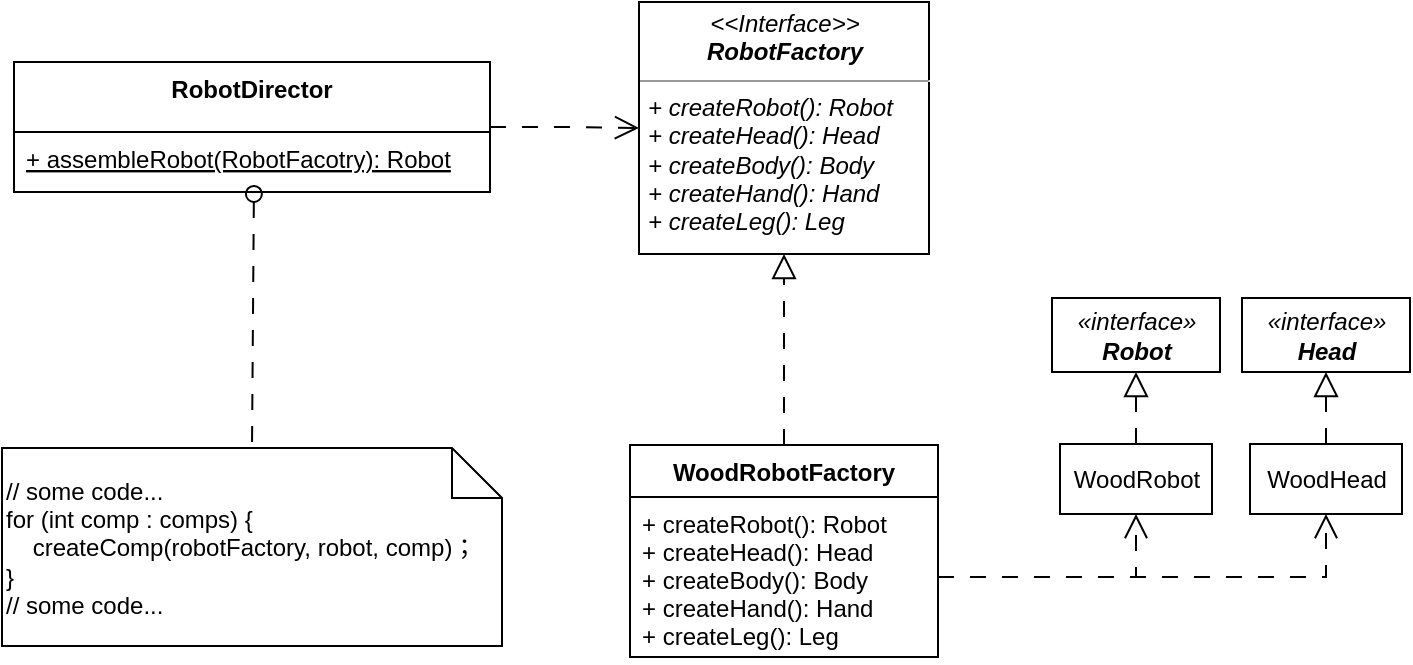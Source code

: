 <mxfile version="21.1.9" type="device">
  <diagram id="C5RBs43oDa-KdzZeNtuy" name="Page-1">
    <mxGraphModel dx="1194" dy="738" grid="0" gridSize="10" guides="1" tooltips="1" connect="1" arrows="1" fold="1" page="1" pageScale="1" pageWidth="827" pageHeight="1169" math="0" shadow="0">
      <root>
        <mxCell id="WIyWlLk6GJQsqaUBKTNV-0" />
        <mxCell id="WIyWlLk6GJQsqaUBKTNV-1" parent="WIyWlLk6GJQsqaUBKTNV-0" />
        <mxCell id="hzo_TGVIDgafTTq2jEPT-28" value="&lt;p style=&quot;margin:0px;margin-top:4px;text-align:center;&quot;&gt;&lt;i&gt;&amp;lt;&amp;lt;Interface&amp;gt;&amp;gt;&lt;/i&gt;&lt;br&gt;&lt;b&gt;&lt;i&gt;RobotFactory&lt;/i&gt;&lt;/b&gt;&lt;/p&gt;&lt;hr size=&quot;1&quot;&gt;&lt;p style=&quot;margin:0px;margin-left:4px;&quot;&gt;&lt;/p&gt;&lt;p style=&quot;margin:0px;margin-left:4px;&quot;&gt;&lt;i&gt;+ createRobot(): Robot&lt;/i&gt;&lt;/p&gt;&lt;p style=&quot;margin:0px;margin-left:4px;&quot;&gt;&lt;i&gt;+ createHead&lt;span style=&quot;background-color: initial;&quot;&gt;(): Head&lt;/span&gt;&lt;/i&gt;&lt;/p&gt;&lt;p style=&quot;border-color: var(--border-color); margin: 0px 0px 0px 4px;&quot;&gt;&lt;i&gt;+ createBody(): Body&lt;/i&gt;&lt;/p&gt;&lt;p style=&quot;border-color: var(--border-color); margin: 0px 0px 0px 4px;&quot;&gt;&lt;i&gt;+ createHand(): Hand&lt;/i&gt;&lt;/p&gt;&lt;p style=&quot;border-color: var(--border-color); margin: 0px 0px 0px 4px;&quot;&gt;&lt;i&gt;+ createLeg(): Leg&lt;/i&gt;&lt;/p&gt;" style="verticalAlign=top;align=left;overflow=fill;fontSize=12;fontFamily=Helvetica;html=1;" parent="WIyWlLk6GJQsqaUBKTNV-1" vertex="1">
          <mxGeometry x="375.5" y="237" width="145" height="126" as="geometry" />
        </mxCell>
        <mxCell id="hzo_TGVIDgafTTq2jEPT-30" value="RobotDirector" style="swimlane;fontStyle=1;align=center;verticalAlign=top;childLayout=stackLayout;horizontal=1;startSize=35;horizontalStack=0;resizeParent=1;resizeParentMax=0;resizeLast=0;collapsible=1;marginBottom=0;" parent="WIyWlLk6GJQsqaUBKTNV-1" vertex="1">
          <mxGeometry x="63" y="267" width="238" height="65" as="geometry" />
        </mxCell>
        <mxCell id="hzo_TGVIDgafTTq2jEPT-33" value="+ assembleRobot(RobotFacotry): Robot" style="text;strokeColor=none;fillColor=none;align=left;verticalAlign=top;spacingLeft=4;spacingRight=4;overflow=hidden;rotatable=0;points=[[0,0.5],[1,0.5]];portConstraint=eastwest;fontStyle=4" parent="hzo_TGVIDgafTTq2jEPT-30" vertex="1">
          <mxGeometry y="35" width="238" height="30" as="geometry" />
        </mxCell>
        <mxCell id="hzo_TGVIDgafTTq2jEPT-34" value="WoodRobotFactory" style="swimlane;fontStyle=1;align=center;verticalAlign=top;childLayout=stackLayout;horizontal=1;startSize=26;horizontalStack=0;resizeParent=1;resizeParentMax=0;resizeLast=0;collapsible=1;marginBottom=0;" parent="WIyWlLk6GJQsqaUBKTNV-1" vertex="1">
          <mxGeometry x="371" y="458.5" width="154" height="106" as="geometry" />
        </mxCell>
        <mxCell id="hzo_TGVIDgafTTq2jEPT-35" value="+ createRobot(): Robot&#xa;+ createHead(): Head&#xa;+ createBody(): Body&#xa;+ createHand(): Hand&#xa;+ createLeg(): Leg" style="text;strokeColor=none;fillColor=none;align=left;verticalAlign=top;spacingLeft=4;spacingRight=4;overflow=hidden;rotatable=0;points=[[0,0.5],[1,0.5]];portConstraint=eastwest;" parent="hzo_TGVIDgafTTq2jEPT-34" vertex="1">
          <mxGeometry y="26" width="154" height="80" as="geometry" />
        </mxCell>
        <mxCell id="hzo_TGVIDgafTTq2jEPT-59" value="WoodRobot" style="html=1;" parent="WIyWlLk6GJQsqaUBKTNV-1" vertex="1">
          <mxGeometry x="586" y="458" width="76" height="35" as="geometry" />
        </mxCell>
        <mxCell id="kusxtE2EhlwemqQMvcZW-3" value="&lt;i&gt;«interface»&lt;br&gt;&lt;b&gt;Robot&lt;/b&gt;&lt;/i&gt;" style="html=1;" parent="WIyWlLk6GJQsqaUBKTNV-1" vertex="1">
          <mxGeometry x="582" y="385" width="84" height="37" as="geometry" />
        </mxCell>
        <mxCell id="kusxtE2EhlwemqQMvcZW-4" value="" style="html=1;verticalAlign=bottom;labelBackgroundColor=none;startArrow=oval;startFill=0;startSize=8;endArrow=none;rounded=0;entryX=0.5;entryY=0;entryDx=0;entryDy=0;entryPerimeter=0;dashed=1;dashPattern=8 8;exitX=0.504;exitY=1.033;exitDx=0;exitDy=0;exitPerimeter=0;" parent="WIyWlLk6GJQsqaUBKTNV-1" source="hzo_TGVIDgafTTq2jEPT-33" target="kusxtE2EhlwemqQMvcZW-5" edge="1">
          <mxGeometry x="-0.055" y="19" relative="1" as="geometry">
            <mxPoint x="207.209" y="319" as="sourcePoint" />
            <mxPoint x="120" y="557" as="targetPoint" />
            <mxPoint x="-1" as="offset" />
          </mxGeometry>
        </mxCell>
        <mxCell id="kusxtE2EhlwemqQMvcZW-5" value="&lt;div&gt;&lt;span style=&quot;background-color: initial;&quot;&gt;// some code...&lt;/span&gt;&lt;br&gt;&lt;/div&gt;&lt;div&gt;for (int comp : comps) {&lt;/div&gt;&lt;div&gt;&amp;nbsp; &amp;nbsp; createComp(robotFactory, robot, comp)；&lt;/div&gt;&lt;div&gt;&lt;span style=&quot;&quot;&gt;		&lt;/span&gt;}&lt;/div&gt;&lt;div&gt;// some code...&lt;/div&gt;" style="shape=note2;boundedLbl=1;whiteSpace=wrap;html=1;size=25;verticalAlign=middle;align=left;labelPosition=center;verticalLabelPosition=middle;" parent="WIyWlLk6GJQsqaUBKTNV-1" vertex="1">
          <mxGeometry x="57" y="460" width="250" height="99" as="geometry" />
        </mxCell>
        <mxCell id="kusxtE2EhlwemqQMvcZW-6" style="edgeStyle=orthogonalEdgeStyle;rounded=0;orthogonalLoop=1;jettySize=auto;html=1;dashed=1;dashPattern=8 8;endSize=10;endArrow=open;endFill=0;entryX=0;entryY=0.5;entryDx=0;entryDy=0;exitX=1;exitY=0.5;exitDx=0;exitDy=0;" parent="WIyWlLk6GJQsqaUBKTNV-1" source="hzo_TGVIDgafTTq2jEPT-30" target="hzo_TGVIDgafTTq2jEPT-28" edge="1">
          <mxGeometry relative="1" as="geometry">
            <mxPoint x="350" y="349" as="sourcePoint" />
            <mxPoint x="376" y="402" as="targetPoint" />
          </mxGeometry>
        </mxCell>
        <mxCell id="kusxtE2EhlwemqQMvcZW-7" value="" style="endArrow=block;endSize=10;endFill=0;shadow=0;strokeWidth=1;rounded=0;edgeStyle=elbowEdgeStyle;elbow=vertical;entryX=0.5;entryY=1;entryDx=0;entryDy=0;exitX=0.5;exitY=0;exitDx=0;exitDy=0;dashed=1;dashPattern=8 8;labelBackgroundColor=none;fontColor=default;" parent="WIyWlLk6GJQsqaUBKTNV-1" source="hzo_TGVIDgafTTq2jEPT-34" target="hzo_TGVIDgafTTq2jEPT-28" edge="1">
          <mxGeometry width="160" relative="1" as="geometry">
            <mxPoint x="540" y="471" as="sourcePoint" />
            <mxPoint x="447.5" y="378" as="targetPoint" />
          </mxGeometry>
        </mxCell>
        <mxCell id="kusxtE2EhlwemqQMvcZW-8" value="" style="endArrow=block;endSize=10;endFill=0;shadow=0;strokeWidth=1;rounded=0;edgeStyle=elbowEdgeStyle;elbow=vertical;entryX=0.5;entryY=1;entryDx=0;entryDy=0;dashed=1;dashPattern=8 8;labelBackgroundColor=none;fontColor=default;" parent="WIyWlLk6GJQsqaUBKTNV-1" source="hzo_TGVIDgafTTq2jEPT-59" target="kusxtE2EhlwemqQMvcZW-3" edge="1">
          <mxGeometry width="160" relative="1" as="geometry">
            <mxPoint x="437.5" y="459" as="sourcePoint" />
            <mxPoint x="437.5" y="363.5" as="targetPoint" />
          </mxGeometry>
        </mxCell>
        <mxCell id="kusxtE2EhlwemqQMvcZW-9" style="edgeStyle=orthogonalEdgeStyle;rounded=0;orthogonalLoop=1;jettySize=auto;html=1;dashed=1;dashPattern=8 8;endSize=10;endArrow=open;endFill=0;entryX=0.5;entryY=1;entryDx=0;entryDy=0;exitX=1;exitY=0.5;exitDx=0;exitDy=0;" parent="WIyWlLk6GJQsqaUBKTNV-1" source="hzo_TGVIDgafTTq2jEPT-35" target="hzo_TGVIDgafTTq2jEPT-59" edge="1">
          <mxGeometry relative="1" as="geometry">
            <mxPoint x="565.5" y="460.5" as="sourcePoint" />
            <mxPoint x="650.5" y="499" as="targetPoint" />
            <Array as="points">
              <mxPoint x="624" y="525" />
            </Array>
          </mxGeometry>
        </mxCell>
        <mxCell id="kusxtE2EhlwemqQMvcZW-15" value="WoodHead" style="html=1;" parent="WIyWlLk6GJQsqaUBKTNV-1" vertex="1">
          <mxGeometry x="681" y="458" width="76" height="35" as="geometry" />
        </mxCell>
        <mxCell id="kusxtE2EhlwemqQMvcZW-16" value="&lt;i&gt;«interface»&lt;br&gt;&lt;b&gt;Head&lt;/b&gt;&lt;/i&gt;" style="html=1;" parent="WIyWlLk6GJQsqaUBKTNV-1" vertex="1">
          <mxGeometry x="677" y="385" width="84" height="37" as="geometry" />
        </mxCell>
        <mxCell id="kusxtE2EhlwemqQMvcZW-17" value="" style="endArrow=block;endSize=10;endFill=0;shadow=0;strokeWidth=1;rounded=0;edgeStyle=elbowEdgeStyle;elbow=vertical;entryX=0.5;entryY=1;entryDx=0;entryDy=0;dashed=1;dashPattern=8 8;labelBackgroundColor=none;fontColor=default;" parent="WIyWlLk6GJQsqaUBKTNV-1" source="kusxtE2EhlwemqQMvcZW-15" target="kusxtE2EhlwemqQMvcZW-16" edge="1">
          <mxGeometry width="160" relative="1" as="geometry">
            <mxPoint x="532.5" y="459" as="sourcePoint" />
            <mxPoint x="532.5" y="363.5" as="targetPoint" />
          </mxGeometry>
        </mxCell>
        <mxCell id="kusxtE2EhlwemqQMvcZW-18" style="edgeStyle=orthogonalEdgeStyle;rounded=0;orthogonalLoop=1;jettySize=auto;html=1;dashed=1;dashPattern=8 8;endSize=10;endArrow=open;endFill=0;entryX=0.5;entryY=1;entryDx=0;entryDy=0;exitX=1;exitY=0.5;exitDx=0;exitDy=0;" parent="WIyWlLk6GJQsqaUBKTNV-1" source="hzo_TGVIDgafTTq2jEPT-35" target="kusxtE2EhlwemqQMvcZW-15" edge="1">
          <mxGeometry relative="1" as="geometry">
            <mxPoint x="552.5" y="492.5" as="sourcePoint" />
            <mxPoint x="616.5" y="495" as="targetPoint" />
          </mxGeometry>
        </mxCell>
      </root>
    </mxGraphModel>
  </diagram>
</mxfile>
